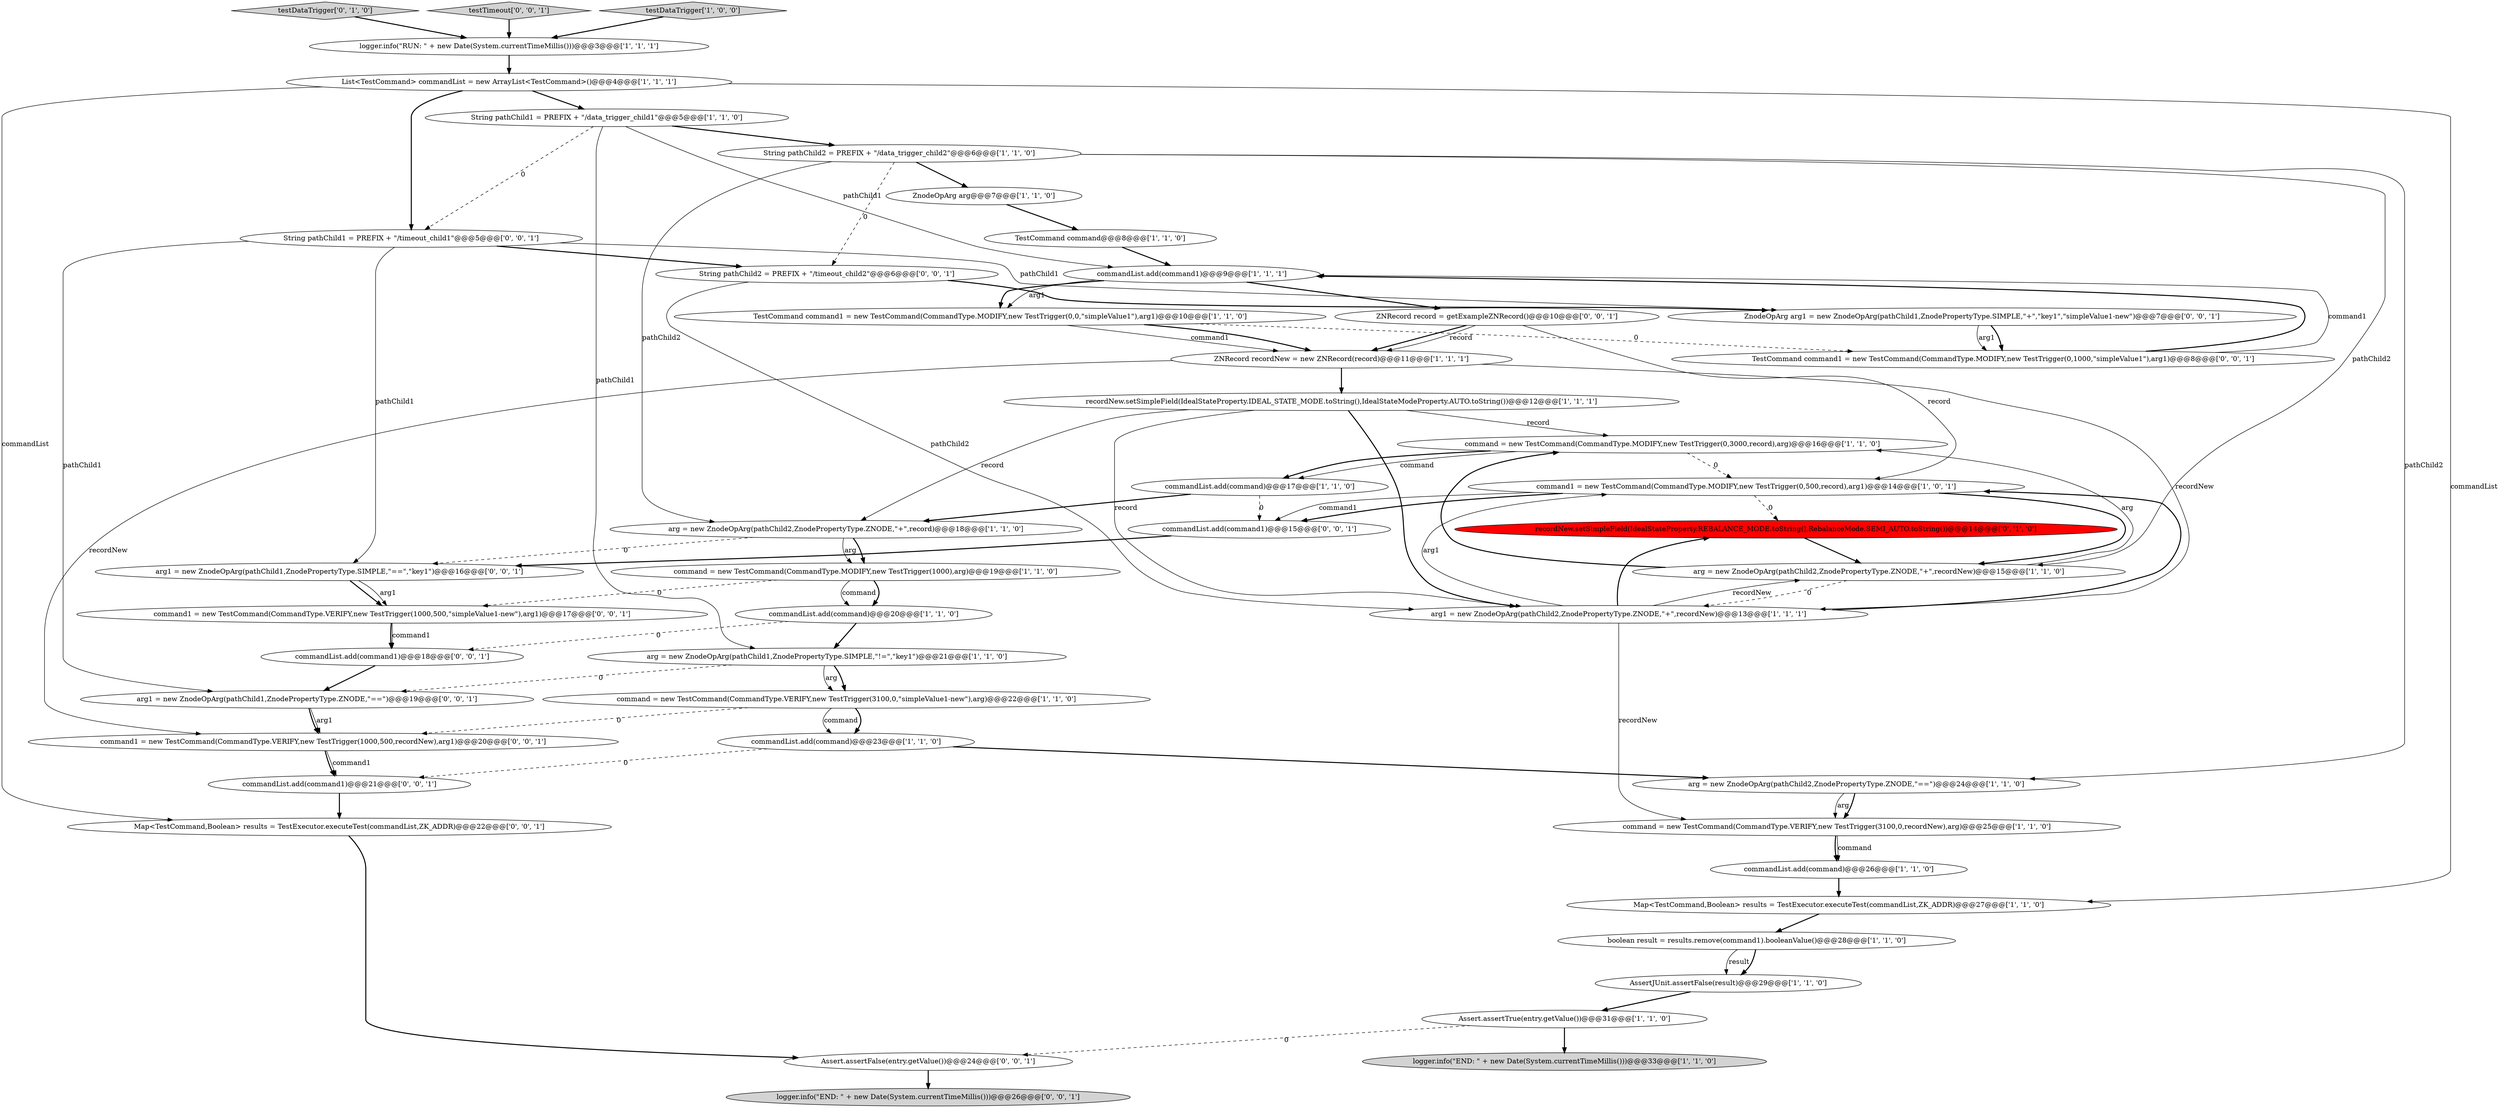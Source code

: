 digraph {
13 [style = filled, label = "commandList.add(command1)@@@9@@@['1', '1', '1']", fillcolor = white, shape = ellipse image = "AAA0AAABBB1BBB"];
33 [style = filled, label = "command1 = new TestCommand(CommandType.VERIFY,new TestTrigger(1000,500,recordNew),arg1)@@@20@@@['0', '0', '1']", fillcolor = white, shape = ellipse image = "AAA0AAABBB3BBB"];
34 [style = filled, label = "String pathChild1 = PREFIX + \"/timeout_child1\"@@@5@@@['0', '0', '1']", fillcolor = white, shape = ellipse image = "AAA0AAABBB3BBB"];
8 [style = filled, label = "ZNRecord recordNew = new ZNRecord(record)@@@11@@@['1', '1', '1']", fillcolor = white, shape = ellipse image = "AAA0AAABBB1BBB"];
19 [style = filled, label = "arg = new ZnodeOpArg(pathChild2,ZnodePropertyType.ZNODE,\"==\")@@@24@@@['1', '1', '0']", fillcolor = white, shape = ellipse image = "AAA0AAABBB1BBB"];
21 [style = filled, label = "recordNew.setSimpleField(IdealStateProperty.IDEAL_STATE_MODE.toString(),IdealStateModeProperty.AUTO.toString())@@@12@@@['1', '1', '1']", fillcolor = white, shape = ellipse image = "AAA0AAABBB1BBB"];
3 [style = filled, label = "commandList.add(command)@@@20@@@['1', '1', '0']", fillcolor = white, shape = ellipse image = "AAA0AAABBB1BBB"];
41 [style = filled, label = "String pathChild2 = PREFIX + \"/timeout_child2\"@@@6@@@['0', '0', '1']", fillcolor = white, shape = ellipse image = "AAA0AAABBB3BBB"];
11 [style = filled, label = "logger.info(\"RUN: \" + new Date(System.currentTimeMillis()))@@@3@@@['1', '1', '1']", fillcolor = white, shape = ellipse image = "AAA0AAABBB1BBB"];
24 [style = filled, label = "commandList.add(command)@@@17@@@['1', '1', '0']", fillcolor = white, shape = ellipse image = "AAA0AAABBB1BBB"];
14 [style = filled, label = "boolean result = results.remove(command1).booleanValue()@@@28@@@['1', '1', '0']", fillcolor = white, shape = ellipse image = "AAA0AAABBB1BBB"];
30 [style = filled, label = "testDataTrigger['0', '1', '0']", fillcolor = lightgray, shape = diamond image = "AAA0AAABBB2BBB"];
15 [style = filled, label = "String pathChild1 = PREFIX + \"/data_trigger_child1\"@@@5@@@['1', '1', '0']", fillcolor = white, shape = ellipse image = "AAA0AAABBB1BBB"];
20 [style = filled, label = "command = new TestCommand(CommandType.MODIFY,new TestTrigger(1000),arg)@@@19@@@['1', '1', '0']", fillcolor = white, shape = ellipse image = "AAA0AAABBB1BBB"];
10 [style = filled, label = "TestCommand command@@@8@@@['1', '1', '0']", fillcolor = white, shape = ellipse image = "AAA0AAABBB1BBB"];
27 [style = filled, label = "command = new TestCommand(CommandType.MODIFY,new TestTrigger(0,3000,record),arg)@@@16@@@['1', '1', '0']", fillcolor = white, shape = ellipse image = "AAA0AAABBB1BBB"];
31 [style = filled, label = "recordNew.setSimpleField(IdealStateProperty.REBALANCE_MODE.toString(),RebalanceMode.SEMI_AUTO.toString())@@@14@@@['0', '1', '0']", fillcolor = red, shape = ellipse image = "AAA1AAABBB2BBB"];
43 [style = filled, label = "arg1 = new ZnodeOpArg(pathChild1,ZnodePropertyType.SIMPLE,\"==\",\"key1\")@@@16@@@['0', '0', '1']", fillcolor = white, shape = ellipse image = "AAA0AAABBB3BBB"];
5 [style = filled, label = "arg = new ZnodeOpArg(pathChild1,ZnodePropertyType.SIMPLE,\"!=\",\"key1\")@@@21@@@['1', '1', '0']", fillcolor = white, shape = ellipse image = "AAA0AAABBB1BBB"];
18 [style = filled, label = "arg = new ZnodeOpArg(pathChild2,ZnodePropertyType.ZNODE,\"+\",recordNew)@@@15@@@['1', '1', '0']", fillcolor = white, shape = ellipse image = "AAA0AAABBB1BBB"];
25 [style = filled, label = "command = new TestCommand(CommandType.VERIFY,new TestTrigger(3100,0,recordNew),arg)@@@25@@@['1', '1', '0']", fillcolor = white, shape = ellipse image = "AAA0AAABBB1BBB"];
7 [style = filled, label = "commandList.add(command)@@@23@@@['1', '1', '0']", fillcolor = white, shape = ellipse image = "AAA0AAABBB1BBB"];
9 [style = filled, label = "Map<TestCommand,Boolean> results = TestExecutor.executeTest(commandList,ZK_ADDR)@@@27@@@['1', '1', '0']", fillcolor = white, shape = ellipse image = "AAA0AAABBB1BBB"];
28 [style = filled, label = "arg = new ZnodeOpArg(pathChild2,ZnodePropertyType.ZNODE,\"+\",record)@@@18@@@['1', '1', '0']", fillcolor = white, shape = ellipse image = "AAA0AAABBB1BBB"];
37 [style = filled, label = "Map<TestCommand,Boolean> results = TestExecutor.executeTest(commandList,ZK_ADDR)@@@22@@@['0', '0', '1']", fillcolor = white, shape = ellipse image = "AAA0AAABBB3BBB"];
32 [style = filled, label = "commandList.add(command1)@@@18@@@['0', '0', '1']", fillcolor = white, shape = ellipse image = "AAA0AAABBB3BBB"];
0 [style = filled, label = "String pathChild2 = PREFIX + \"/data_trigger_child2\"@@@6@@@['1', '1', '0']", fillcolor = white, shape = ellipse image = "AAA0AAABBB1BBB"];
29 [style = filled, label = "TestCommand command1 = new TestCommand(CommandType.MODIFY,new TestTrigger(0,0,\"simpleValue1\"),arg1)@@@10@@@['1', '1', '0']", fillcolor = white, shape = ellipse image = "AAA0AAABBB1BBB"];
23 [style = filled, label = "commandList.add(command)@@@26@@@['1', '1', '0']", fillcolor = white, shape = ellipse image = "AAA0AAABBB1BBB"];
35 [style = filled, label = "ZNRecord record = getExampleZNRecord()@@@10@@@['0', '0', '1']", fillcolor = white, shape = ellipse image = "AAA0AAABBB3BBB"];
39 [style = filled, label = "Assert.assertFalse(entry.getValue())@@@24@@@['0', '0', '1']", fillcolor = white, shape = ellipse image = "AAA0AAABBB3BBB"];
1 [style = filled, label = "AssertJUnit.assertFalse(result)@@@29@@@['1', '1', '0']", fillcolor = white, shape = ellipse image = "AAA0AAABBB1BBB"];
22 [style = filled, label = "List<TestCommand> commandList = new ArrayList<TestCommand>()@@@4@@@['1', '1', '1']", fillcolor = white, shape = ellipse image = "AAA0AAABBB1BBB"];
4 [style = filled, label = "logger.info(\"END: \" + new Date(System.currentTimeMillis()))@@@33@@@['1', '1', '0']", fillcolor = lightgray, shape = ellipse image = "AAA0AAABBB1BBB"];
44 [style = filled, label = "TestCommand command1 = new TestCommand(CommandType.MODIFY,new TestTrigger(0,1000,\"simpleValue1\"),arg1)@@@8@@@['0', '0', '1']", fillcolor = white, shape = ellipse image = "AAA0AAABBB3BBB"];
46 [style = filled, label = "testTimeout['0', '0', '1']", fillcolor = lightgray, shape = diamond image = "AAA0AAABBB3BBB"];
2 [style = filled, label = "testDataTrigger['1', '0', '0']", fillcolor = lightgray, shape = diamond image = "AAA0AAABBB1BBB"];
26 [style = filled, label = "arg1 = new ZnodeOpArg(pathChild2,ZnodePropertyType.ZNODE,\"+\",recordNew)@@@13@@@['1', '1', '1']", fillcolor = white, shape = ellipse image = "AAA0AAABBB1BBB"];
40 [style = filled, label = "command1 = new TestCommand(CommandType.VERIFY,new TestTrigger(1000,500,\"simpleValue1-new\"),arg1)@@@17@@@['0', '0', '1']", fillcolor = white, shape = ellipse image = "AAA0AAABBB3BBB"];
36 [style = filled, label = "ZnodeOpArg arg1 = new ZnodeOpArg(pathChild1,ZnodePropertyType.SIMPLE,\"+\",\"key1\",\"simpleValue1-new\")@@@7@@@['0', '0', '1']", fillcolor = white, shape = ellipse image = "AAA0AAABBB3BBB"];
16 [style = filled, label = "command1 = new TestCommand(CommandType.MODIFY,new TestTrigger(0,500,record),arg1)@@@14@@@['1', '0', '1']", fillcolor = white, shape = ellipse image = "AAA0AAABBB1BBB"];
45 [style = filled, label = "logger.info(\"END: \" + new Date(System.currentTimeMillis()))@@@26@@@['0', '0', '1']", fillcolor = lightgray, shape = ellipse image = "AAA0AAABBB3BBB"];
17 [style = filled, label = "ZnodeOpArg arg@@@7@@@['1', '1', '0']", fillcolor = white, shape = ellipse image = "AAA0AAABBB1BBB"];
42 [style = filled, label = "commandList.add(command1)@@@15@@@['0', '0', '1']", fillcolor = white, shape = ellipse image = "AAA0AAABBB3BBB"];
6 [style = filled, label = "Assert.assertTrue(entry.getValue())@@@31@@@['1', '1', '0']", fillcolor = white, shape = ellipse image = "AAA0AAABBB1BBB"];
12 [style = filled, label = "command = new TestCommand(CommandType.VERIFY,new TestTrigger(3100,0,\"simpleValue1-new\"),arg)@@@22@@@['1', '1', '0']", fillcolor = white, shape = ellipse image = "AAA0AAABBB1BBB"];
38 [style = filled, label = "commandList.add(command1)@@@21@@@['0', '0', '1']", fillcolor = white, shape = ellipse image = "AAA0AAABBB3BBB"];
47 [style = filled, label = "arg1 = new ZnodeOpArg(pathChild1,ZnodePropertyType.ZNODE,\"==\")@@@19@@@['0', '0', '1']", fillcolor = white, shape = ellipse image = "AAA0AAABBB3BBB"];
22->15 [style = bold, label=""];
16->31 [style = dashed, label="0"];
28->20 [style = bold, label=""];
20->40 [style = dashed, label="0"];
34->47 [style = solid, label="pathChild1"];
0->18 [style = solid, label="pathChild2"];
44->13 [style = solid, label="command1"];
47->33 [style = bold, label=""];
12->7 [style = bold, label=""];
24->42 [style = dashed, label="0"];
43->40 [style = bold, label=""];
21->26 [style = bold, label=""];
30->11 [style = bold, label=""];
3->5 [style = bold, label=""];
29->8 [style = solid, label="command1"];
15->0 [style = bold, label=""];
21->28 [style = solid, label="record"];
35->8 [style = bold, label=""];
9->14 [style = bold, label=""];
16->42 [style = bold, label=""];
24->28 [style = bold, label=""];
15->5 [style = solid, label="pathChild1"];
15->34 [style = dashed, label="0"];
36->44 [style = bold, label=""];
0->17 [style = bold, label=""];
25->23 [style = solid, label="command"];
39->45 [style = bold, label=""];
20->3 [style = bold, label=""];
19->25 [style = solid, label="arg"];
36->44 [style = solid, label="arg1"];
14->1 [style = solid, label="result"];
8->26 [style = solid, label="recordNew"];
34->36 [style = solid, label="pathChild1"];
19->25 [style = bold, label=""];
8->33 [style = solid, label="recordNew"];
35->8 [style = solid, label="record"];
26->16 [style = bold, label=""];
6->4 [style = bold, label=""];
21->27 [style = solid, label="record"];
35->16 [style = solid, label="record"];
0->41 [style = dashed, label="0"];
38->37 [style = bold, label=""];
28->43 [style = dashed, label="0"];
22->9 [style = solid, label="commandList"];
7->38 [style = dashed, label="0"];
34->43 [style = solid, label="pathChild1"];
3->32 [style = dashed, label="0"];
27->16 [style = dashed, label="0"];
47->33 [style = solid, label="arg1"];
17->10 [style = bold, label=""];
16->18 [style = bold, label=""];
12->33 [style = dashed, label="0"];
40->32 [style = solid, label="command1"];
27->24 [style = solid, label="command"];
33->38 [style = solid, label="command1"];
43->40 [style = solid, label="arg1"];
0->19 [style = solid, label="pathChild2"];
41->26 [style = solid, label="pathChild2"];
15->13 [style = solid, label="pathChild1"];
26->31 [style = bold, label=""];
1->6 [style = bold, label=""];
41->36 [style = bold, label=""];
26->16 [style = solid, label="arg1"];
10->13 [style = bold, label=""];
28->20 [style = solid, label="arg"];
21->26 [style = solid, label="record"];
40->32 [style = bold, label=""];
11->22 [style = bold, label=""];
27->24 [style = bold, label=""];
7->19 [style = bold, label=""];
2->11 [style = bold, label=""];
37->39 [style = bold, label=""];
26->18 [style = solid, label="recordNew"];
29->8 [style = bold, label=""];
18->27 [style = solid, label="arg"];
26->25 [style = solid, label="recordNew"];
42->43 [style = bold, label=""];
25->23 [style = bold, label=""];
5->47 [style = dashed, label="0"];
16->42 [style = solid, label="command1"];
31->18 [style = bold, label=""];
34->41 [style = bold, label=""];
14->1 [style = bold, label=""];
46->11 [style = bold, label=""];
29->44 [style = dashed, label="0"];
13->29 [style = bold, label=""];
13->29 [style = solid, label="arg1"];
32->47 [style = bold, label=""];
22->37 [style = solid, label="commandList"];
18->27 [style = bold, label=""];
5->12 [style = bold, label=""];
20->3 [style = solid, label="command"];
22->34 [style = bold, label=""];
12->7 [style = solid, label="command"];
8->21 [style = bold, label=""];
44->13 [style = bold, label=""];
33->38 [style = bold, label=""];
0->28 [style = solid, label="pathChild2"];
23->9 [style = bold, label=""];
13->35 [style = bold, label=""];
18->26 [style = dashed, label="0"];
6->39 [style = dashed, label="0"];
5->12 [style = solid, label="arg"];
}
